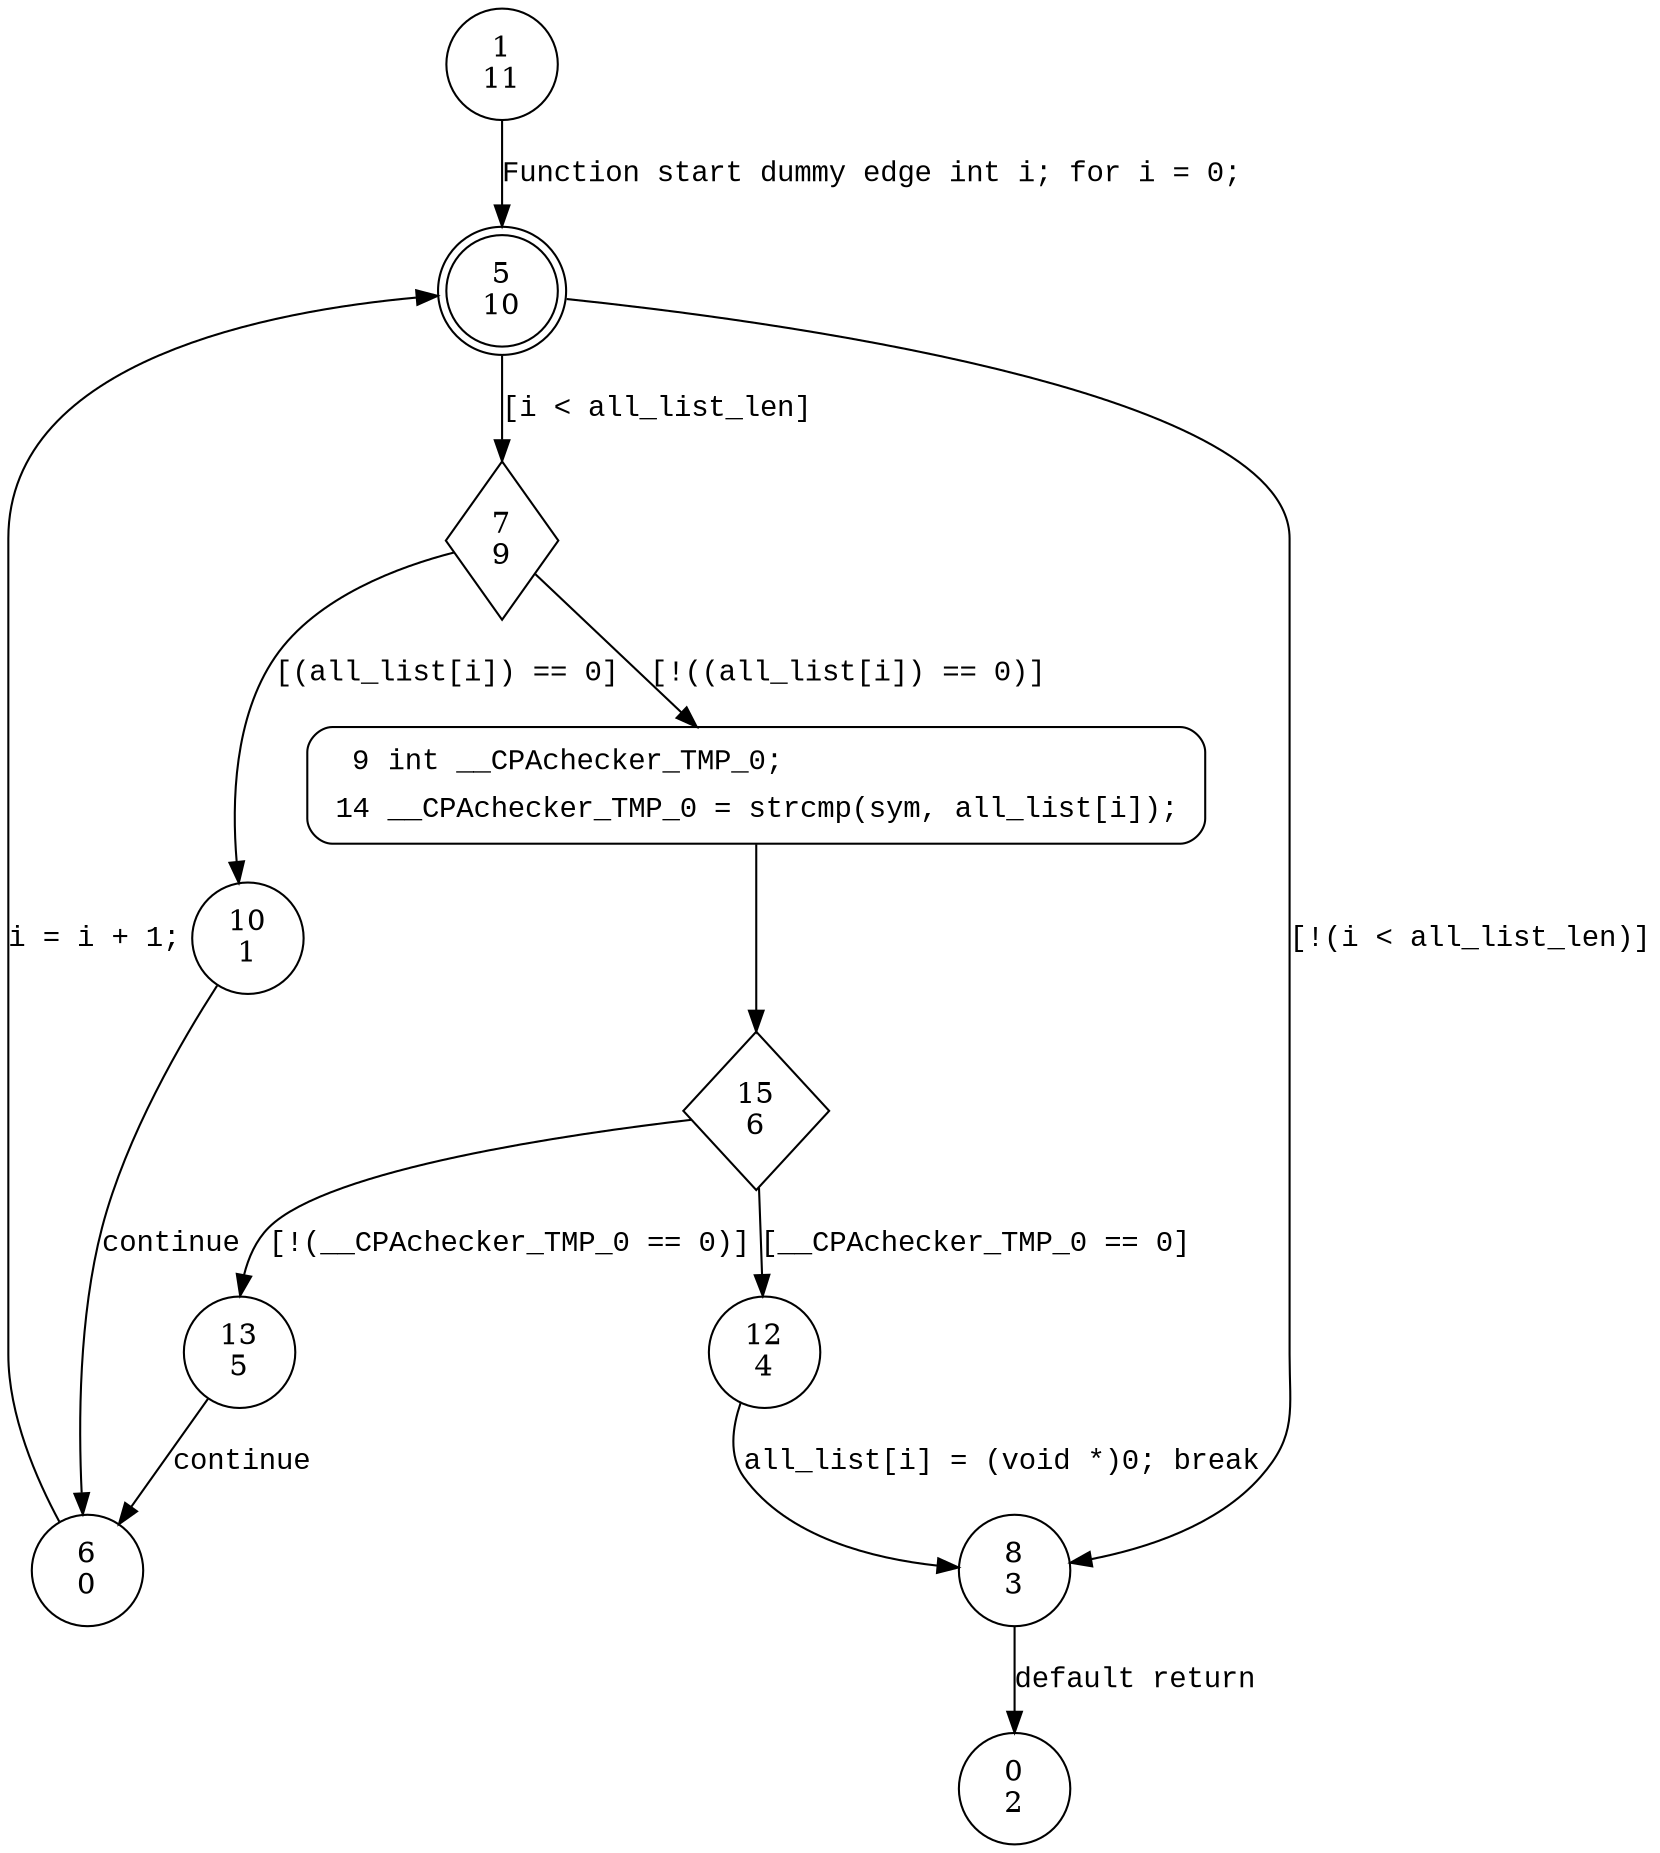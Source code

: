 digraph consume_symbol {
1 [shape="circle" label="1\n11"]
5 [shape="doublecircle" label="5\n10"]
7 [shape="diamond" label="7\n9"]
8 [shape="circle" label="8\n3"]
0 [shape="circle" label="0\n2"]
10 [shape="circle" label="10\n1"]
9 [shape="circle" label="9\n8"]
15 [shape="diamond" label="15\n6"]
12 [shape="circle" label="12\n4"]
13 [shape="circle" label="13\n5"]
6 [shape="circle" label="6\n0"]
9 [style="filled,bold" penwidth="1" fillcolor="white" fontname="Courier New" shape="Mrecord" label=<<table border="0" cellborder="0" cellpadding="3" bgcolor="white"><tr><td align="right">9</td><td align="left">int __CPAchecker_TMP_0;</td></tr><tr><td align="right">14</td><td align="left">__CPAchecker_TMP_0 = strcmp(sym, all_list[i]);</td></tr></table>>]
9 -> 15[label=""]
1 -> 5 [label="Function start dummy edge int i; for i = 0;" fontname="Courier New"]
5 -> 7 [label="[i < all_list_len]" fontname="Courier New"]
5 -> 8 [label="[!(i < all_list_len)]" fontname="Courier New"]
8 -> 0 [label="default return" fontname="Courier New"]
7 -> 10 [label="[(all_list[i]) == 0]" fontname="Courier New"]
7 -> 9 [label="[!((all_list[i]) == 0)]" fontname="Courier New"]
15 -> 12 [label="[__CPAchecker_TMP_0 == 0]" fontname="Courier New"]
15 -> 13 [label="[!(__CPAchecker_TMP_0 == 0)]" fontname="Courier New"]
6 -> 5 [label="i = i + 1;" fontname="Courier New"]
10 -> 6 [label="continue" fontname="Courier New"]
13 -> 6 [label="continue" fontname="Courier New"]
12 -> 8 [label="all_list[i] = (void *)0; break" fontname="Courier New"]
}